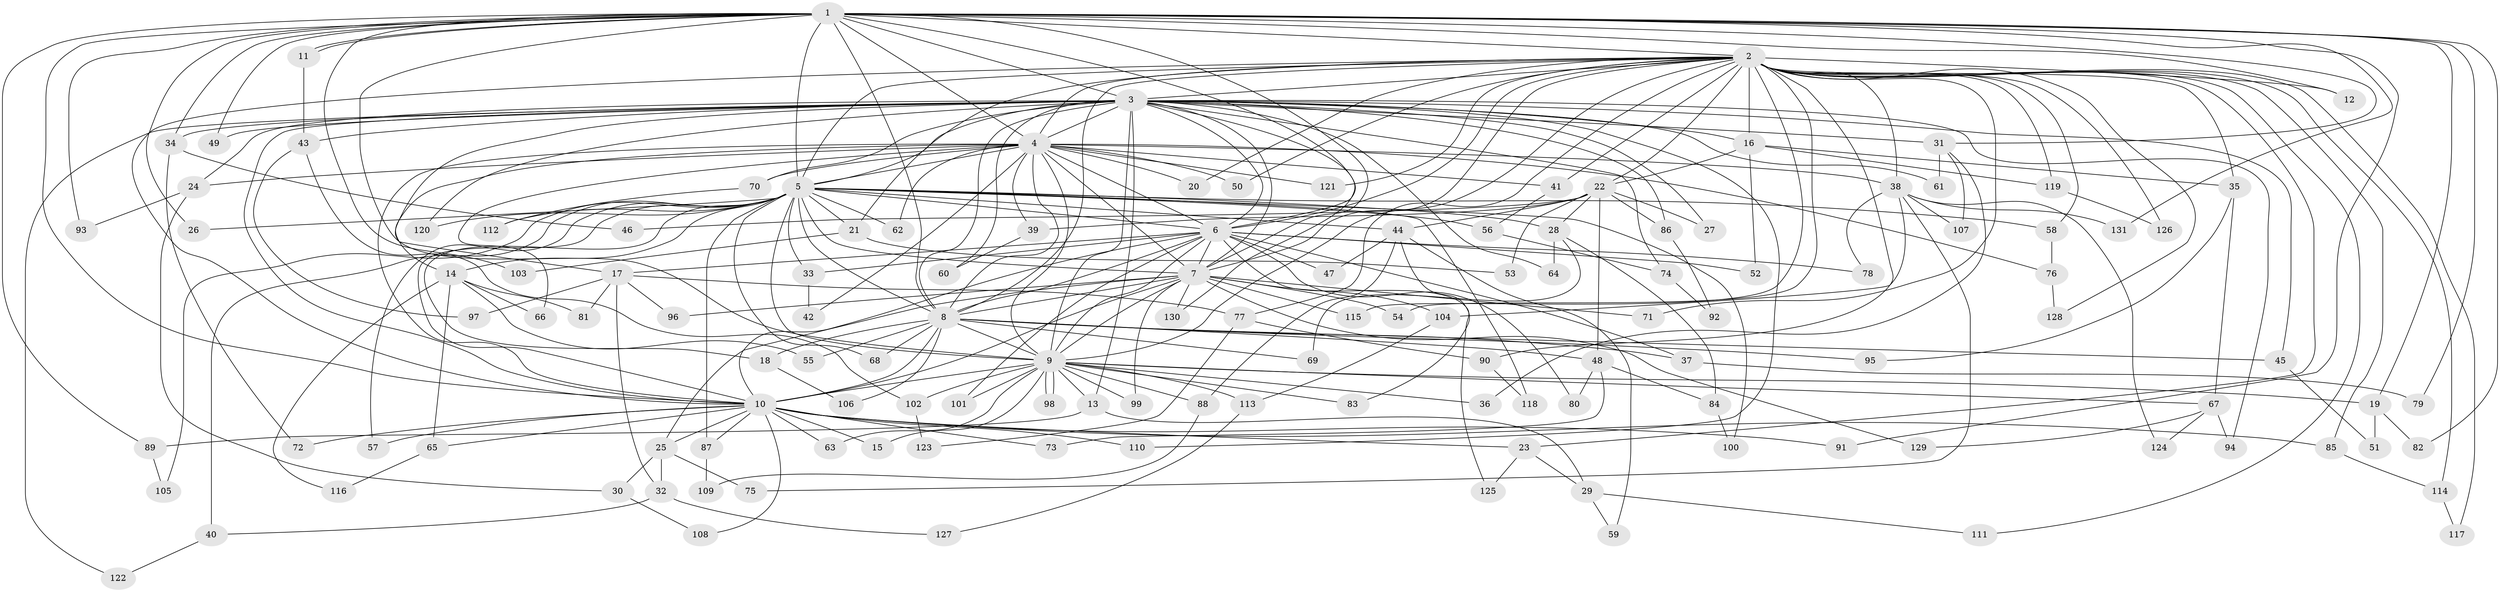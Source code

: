 // Generated by graph-tools (version 1.1) at 2025/34/03/09/25 02:34:55]
// undirected, 131 vertices, 287 edges
graph export_dot {
graph [start="1"]
  node [color=gray90,style=filled];
  1;
  2;
  3;
  4;
  5;
  6;
  7;
  8;
  9;
  10;
  11;
  12;
  13;
  14;
  15;
  16;
  17;
  18;
  19;
  20;
  21;
  22;
  23;
  24;
  25;
  26;
  27;
  28;
  29;
  30;
  31;
  32;
  33;
  34;
  35;
  36;
  37;
  38;
  39;
  40;
  41;
  42;
  43;
  44;
  45;
  46;
  47;
  48;
  49;
  50;
  51;
  52;
  53;
  54;
  55;
  56;
  57;
  58;
  59;
  60;
  61;
  62;
  63;
  64;
  65;
  66;
  67;
  68;
  69;
  70;
  71;
  72;
  73;
  74;
  75;
  76;
  77;
  78;
  79;
  80;
  81;
  82;
  83;
  84;
  85;
  86;
  87;
  88;
  89;
  90;
  91;
  92;
  93;
  94;
  95;
  96;
  97;
  98;
  99;
  100;
  101;
  102;
  103;
  104;
  105;
  106;
  107;
  108;
  109;
  110;
  111;
  112;
  113;
  114;
  115;
  116;
  117;
  118;
  119;
  120;
  121;
  122;
  123;
  124;
  125;
  126;
  127;
  128;
  129;
  130;
  131;
  1 -- 2;
  1 -- 3;
  1 -- 4;
  1 -- 5;
  1 -- 6;
  1 -- 7;
  1 -- 8;
  1 -- 9;
  1 -- 10;
  1 -- 11;
  1 -- 11;
  1 -- 12;
  1 -- 19;
  1 -- 26;
  1 -- 31;
  1 -- 34;
  1 -- 49;
  1 -- 79;
  1 -- 82;
  1 -- 89;
  1 -- 91;
  1 -- 93;
  1 -- 103;
  1 -- 131;
  2 -- 3;
  2 -- 4;
  2 -- 5;
  2 -- 6;
  2 -- 7;
  2 -- 8;
  2 -- 9;
  2 -- 10;
  2 -- 12;
  2 -- 16;
  2 -- 20;
  2 -- 21;
  2 -- 22;
  2 -- 23;
  2 -- 35;
  2 -- 38;
  2 -- 41;
  2 -- 50;
  2 -- 54;
  2 -- 58;
  2 -- 71;
  2 -- 77;
  2 -- 85;
  2 -- 90;
  2 -- 111;
  2 -- 114;
  2 -- 115;
  2 -- 117;
  2 -- 119;
  2 -- 121;
  2 -- 126;
  2 -- 128;
  3 -- 4;
  3 -- 5;
  3 -- 6;
  3 -- 7;
  3 -- 8;
  3 -- 9;
  3 -- 10;
  3 -- 13;
  3 -- 16;
  3 -- 17;
  3 -- 24;
  3 -- 27;
  3 -- 31;
  3 -- 34;
  3 -- 43;
  3 -- 45;
  3 -- 49;
  3 -- 60;
  3 -- 61;
  3 -- 64;
  3 -- 70;
  3 -- 74;
  3 -- 86;
  3 -- 94;
  3 -- 110;
  3 -- 120;
  3 -- 122;
  3 -- 130;
  4 -- 5;
  4 -- 6;
  4 -- 7;
  4 -- 8;
  4 -- 9;
  4 -- 10;
  4 -- 14;
  4 -- 20;
  4 -- 24;
  4 -- 38;
  4 -- 39;
  4 -- 41;
  4 -- 42;
  4 -- 50;
  4 -- 62;
  4 -- 66;
  4 -- 70;
  4 -- 76;
  4 -- 121;
  5 -- 6;
  5 -- 7;
  5 -- 8;
  5 -- 9;
  5 -- 10;
  5 -- 14;
  5 -- 18;
  5 -- 21;
  5 -- 26;
  5 -- 28;
  5 -- 33;
  5 -- 40;
  5 -- 44;
  5 -- 56;
  5 -- 57;
  5 -- 58;
  5 -- 62;
  5 -- 68;
  5 -- 87;
  5 -- 100;
  5 -- 105;
  5 -- 112;
  5 -- 118;
  5 -- 120;
  6 -- 7;
  6 -- 8;
  6 -- 9;
  6 -- 10;
  6 -- 17;
  6 -- 33;
  6 -- 37;
  6 -- 47;
  6 -- 52;
  6 -- 78;
  6 -- 80;
  6 -- 101;
  6 -- 125;
  7 -- 8;
  7 -- 9;
  7 -- 10;
  7 -- 25;
  7 -- 54;
  7 -- 71;
  7 -- 96;
  7 -- 99;
  7 -- 104;
  7 -- 115;
  7 -- 129;
  7 -- 130;
  8 -- 9;
  8 -- 10;
  8 -- 18;
  8 -- 37;
  8 -- 45;
  8 -- 48;
  8 -- 55;
  8 -- 68;
  8 -- 69;
  8 -- 95;
  8 -- 106;
  9 -- 10;
  9 -- 13;
  9 -- 15;
  9 -- 19;
  9 -- 36;
  9 -- 63;
  9 -- 67;
  9 -- 83;
  9 -- 88;
  9 -- 98;
  9 -- 98;
  9 -- 99;
  9 -- 101;
  9 -- 102;
  9 -- 113;
  10 -- 15;
  10 -- 23;
  10 -- 25;
  10 -- 57;
  10 -- 63;
  10 -- 65;
  10 -- 72;
  10 -- 73;
  10 -- 85;
  10 -- 87;
  10 -- 91;
  10 -- 108;
  10 -- 110;
  11 -- 43;
  13 -- 29;
  13 -- 89;
  14 -- 55;
  14 -- 65;
  14 -- 66;
  14 -- 81;
  14 -- 116;
  16 -- 22;
  16 -- 35;
  16 -- 52;
  16 -- 119;
  17 -- 32;
  17 -- 77;
  17 -- 81;
  17 -- 96;
  17 -- 97;
  18 -- 106;
  19 -- 51;
  19 -- 82;
  21 -- 53;
  21 -- 103;
  22 -- 27;
  22 -- 28;
  22 -- 39;
  22 -- 44;
  22 -- 46;
  22 -- 48;
  22 -- 53;
  22 -- 86;
  23 -- 29;
  23 -- 125;
  24 -- 30;
  24 -- 93;
  25 -- 30;
  25 -- 32;
  25 -- 75;
  28 -- 64;
  28 -- 69;
  28 -- 84;
  29 -- 59;
  29 -- 111;
  30 -- 108;
  31 -- 36;
  31 -- 61;
  31 -- 107;
  32 -- 40;
  32 -- 127;
  33 -- 42;
  34 -- 46;
  34 -- 72;
  35 -- 67;
  35 -- 95;
  37 -- 79;
  38 -- 75;
  38 -- 78;
  38 -- 104;
  38 -- 107;
  38 -- 124;
  38 -- 131;
  39 -- 60;
  40 -- 122;
  41 -- 56;
  43 -- 97;
  43 -- 102;
  44 -- 47;
  44 -- 59;
  44 -- 83;
  44 -- 88;
  45 -- 51;
  48 -- 73;
  48 -- 80;
  48 -- 84;
  56 -- 74;
  58 -- 76;
  65 -- 116;
  67 -- 94;
  67 -- 124;
  67 -- 129;
  70 -- 112;
  74 -- 92;
  76 -- 128;
  77 -- 90;
  77 -- 123;
  84 -- 100;
  85 -- 114;
  86 -- 92;
  87 -- 109;
  88 -- 109;
  89 -- 105;
  90 -- 118;
  102 -- 123;
  104 -- 113;
  113 -- 127;
  114 -- 117;
  119 -- 126;
}
